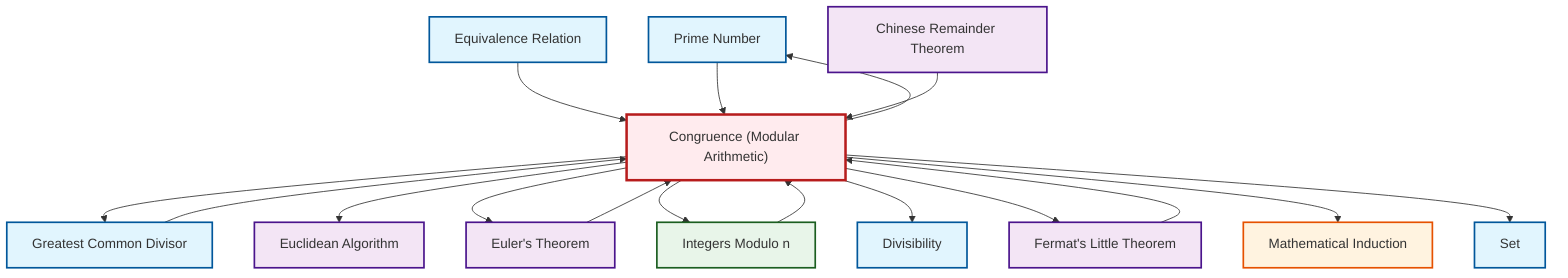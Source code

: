 graph TD
    classDef definition fill:#e1f5fe,stroke:#01579b,stroke-width:2px
    classDef theorem fill:#f3e5f5,stroke:#4a148c,stroke-width:2px
    classDef axiom fill:#fff3e0,stroke:#e65100,stroke-width:2px
    classDef example fill:#e8f5e9,stroke:#1b5e20,stroke-width:2px
    classDef current fill:#ffebee,stroke:#b71c1c,stroke-width:3px
    def-divisibility["Divisibility"]:::definition
    def-prime["Prime Number"]:::definition
    thm-euler["Euler's Theorem"]:::theorem
    def-congruence["Congruence (Modular Arithmetic)"]:::definition
    def-set["Set"]:::definition
    thm-chinese-remainder["Chinese Remainder Theorem"]:::theorem
    thm-euclidean-algorithm["Euclidean Algorithm"]:::theorem
    def-equivalence-relation["Equivalence Relation"]:::definition
    ax-induction["Mathematical Induction"]:::axiom
    def-gcd["Greatest Common Divisor"]:::definition
    thm-fermat-little["Fermat's Little Theorem"]:::theorem
    ex-quotient-integers-mod-n["Integers Modulo n"]:::example
    thm-euler --> def-congruence
    def-equivalence-relation --> def-congruence
    thm-fermat-little --> def-congruence
    ex-quotient-integers-mod-n --> def-congruence
    def-gcd --> def-congruence
    def-congruence --> def-gcd
    def-congruence --> thm-euclidean-algorithm
    def-prime --> def-congruence
    def-congruence --> thm-euler
    thm-chinese-remainder --> def-congruence
    def-congruence --> ex-quotient-integers-mod-n
    def-congruence --> def-divisibility
    def-congruence --> thm-fermat-little
    def-congruence --> ax-induction
    def-congruence --> def-prime
    def-congruence --> def-set
    class def-congruence current